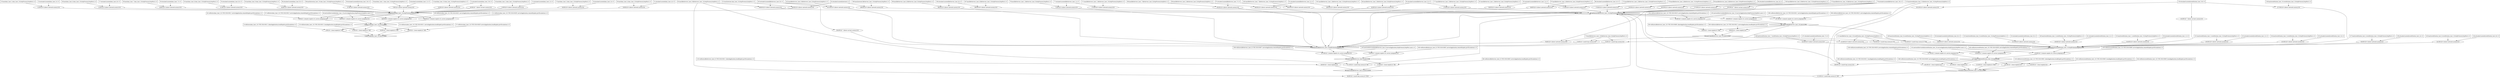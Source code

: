 digraph G {
t1 [label="1:execCode(dmz_host_10,root):0.9984",shape=diamond];
t2 [label="2:RULE 1 (local exploit):0.7987",shape=ellipse];
t3 [label="3:vulExists(dmz_host_10,'CVE-2016-0011',clientApplication,localExploit,privEscalation):1.0",shape=box];
t4 [label="4:execCode(dmz_host_10,user):0.9984",shape=diamond];
t5 [label="5:RULE 2 (remote exploit of a server program):0.8",shape=ellipse];
t6 [label="6:netAccess(dmz_host_10,httpProtocol,httpPort):1.0",shape=diamond];
t7 [label="7:RULE 6 (direct network access):0.8",shape=ellipse];
t8 [label="8:hacl(dmz_host_1,dmz_host_10,httpProtocol,httpPort):1.0",shape=box];
t9 [label="9:attackerLocated(dmz_host_1):1.0",shape=box];
t10 [label="10:RULE 6 (direct network access):0.8",shape=ellipse];
t11 [label="11:hacl(dmz_host_10,dmz_host_10,httpProtocol,httpPort):1.0",shape=box];
t12 [label="12:attackerLocated(dmz_host_10):1.0",shape=box];
t13 [label="13:RULE 6 (direct network access):0.8",shape=ellipse];
t14 [label="14:hacl(dmz_host_2,dmz_host_10,httpProtocol,httpPort):1.0",shape=box];
t15 [label="15:attackerLocated(dmz_host_2):1.0",shape=box];
t16 [label="16:RULE 6 (direct network access):0.8",shape=ellipse];
t17 [label="17:hacl(dmz_host_3,dmz_host_10,httpProtocol,httpPort):1.0",shape=box];
t18 [label="18:attackerLocated(dmz_host_3):1.0",shape=box];
t19 [label="19:RULE 6 (direct network access):0.8",shape=ellipse];
t20 [label="20:hacl(dmz_host_4,dmz_host_10,httpProtocol,httpPort):1.0",shape=box];
t21 [label="21:attackerLocated(dmz_host_4):1.0",shape=box];
t22 [label="22:RULE 6 (direct network access):0.8",shape=ellipse];
t23 [label="23:hacl(dmz_host_5,dmz_host_10,httpProtocol,httpPort):1.0",shape=box];
t24 [label="24:attackerLocated(dmz_host_5):1.0",shape=box];
t25 [label="25:RULE 6 (direct network access):0.8",shape=ellipse];
t26 [label="26:hacl(dmz_host_6,dmz_host_10,httpProtocol,httpPort):1.0",shape=box];
t27 [label="27:attackerLocated(dmz_host_6):1.0",shape=box];
t28 [label="28:RULE 6 (direct network access):0.8",shape=ellipse];
t29 [label="29:hacl(dmz_host_7,dmz_host_10,httpProtocol,httpPort):1.0",shape=box];
t30 [label="30:attackerLocated(dmz_host_7):1.0",shape=box];
t31 [label="31:RULE 6 (direct network access):0.8",shape=ellipse];
t32 [label="32:hacl(dmz_host_8,dmz_host_10,httpProtocol,httpPort):1.0",shape=box];
t33 [label="33:attackerLocated(dmz_host_8):1.0",shape=box];
t34 [label="34:RULE 6 (direct network access):0.8",shape=ellipse];
t35 [label="35:hacl(dmz_host_9,dmz_host_10,httpProtocol,httpPort):1.0",shape=box];
t36 [label="36:attackerLocated(dmz_host_9):1.0",shape=box];
t37 [label="37:RULE 6 (direct network access):0.8",shape=ellipse];
t38 [label="38:hacl(historian_host_10,dmz_host_10,httpProtocol,httpPort):1.0",shape=box];
t39 [label="39:attackerLocated(historian_host_10):1.0",shape=box];
t40 [label="40:RULE 6 (direct network access):0.8",shape=ellipse];
t41 [label="41:hacl(internet,dmz_host_10,httpProtocol,httpPort):1.0",shape=box];
t42 [label="42:attackerLocated(internet):1.0",shape=box];
t43 [label="43:RULE 7 (direct on-host access):0.8",shape=ellipse];
t44 [label="44:networkServiceInfo(dmz_host_10,serverApplication,httpProtocol,httpPort,user):1.0",shape=box];
t45 [label="45:vulExists(dmz_host_10,'CVE-2016-0011',serverApplication,remoteExploit,privEscalation):1.0",shape=box];
t46 [label="46:RULE 2 (remote exploit of a server program):0.8",shape=ellipse];
t47 [label="47:vulExists(dmz_host_10,'CVE-2016-0012',serverApplication,remoteExploit,privEscalation):1.0",shape=box];
t48 [label="48:RULE 2 (remote exploit of a server program):0.8",shape=ellipse];
t49 [label="49:vulExists(dmz_host_10,'CVE-2016-0022',serverApplication,remoteExploit,privEscalation):1.0",shape=box];
t50 [label="50:RULE 2 (remote exploit of a server program):0.8",shape=ellipse];
t51 [label="51:vulExists(dmz_host_10,'CVE-2016-0029',serverApplication,remoteExploit,privEscalation):1.0",shape=box];
t52 [label="52:RULE 1 (local exploit):0.7987",shape=ellipse];
t53 [label="53:vulExists(dmz_host_10,'CVE-2016-0011',localApplication,localExploit,privEscalation):1.0",shape=box];
t54 [label="54:RULE 1 (local exploit):0.7987",shape=ellipse];
t55 [label="55:vulExists(dmz_host_10,'CVE-2016-0011',serverApplication,localExploit,privEscalation):1.0",shape=box];
t56 [label="56:RULE 1 (local exploit):0.7987",shape=ellipse];
t57 [label="57:vulExists(dmz_host_10,'CVE-2016-0029',serverApplication,localExploit,privEscalation):1.0",shape=box];
t58 [label="58:execCode(fileServers_host_10,root):0.9587",shape=diamond];
t59 [label="59:RULE 1 (local exploit):0.7936",shape=ellipse];
t60 [label="60:vulExists(fileServers_host_10,'CVE-2016-0008',clientApplication,localExploit,privEscalation):1.0",shape=box];
t61 [label="61:execCode(fileServers_host_10,user):0.992",shape=diamond];
t62 [label="62:RULE 2 (remote exploit of a server program):0.8",shape=ellipse];
t63 [label="63:netAccess(fileServers_host_10,httpProtocol,httpPort):1.0",shape=diamond];
t64 [label="64:RULE 5 (multi-hop access):0.7629",shape=ellipse];
t65 [label="65:hacl(fileServers_host_9,fileServers_host_10,httpProtocol,httpPort):1.0",shape=box];
t66 [label="66:execCode(fileServers_host_9,root):0.9536",shape=diamond];
t67 [label="67:RULE 1 (local exploit):0.768",shape=ellipse];
t68 [label="68:vulExists(fileServers_host_9,'CVE-2016-0003',serverApplication,localExploit,privEscalation):1.0",shape=box];
t69 [label="69:execCode(fileServers_host_9,user):0.96",shape=diamond];
t70 [label="70:RULE 2 (remote exploit of a server program):0.8",shape=ellipse];
t71 [label="71:netAccess(fileServers_host_9,httpProtocol,httpPort):1.0",shape=diamond];
t72 [label="72:RULE 5 (multi-hop access):0.8",shape=ellipse];
t73 [label="73:hacl(fileServers_host_10,fileServers_host_9,httpProtocol,httpPort):1.0",shape=box];
t74 [label="74:RULE 5 (multi-hop access):0.8",shape=ellipse];
t75 [label="75:RULE 6 (direct network access):0.8",shape=ellipse];
t76 [label="76:hacl(fileServers_host_1,fileServers_host_9,httpProtocol,httpPort):1.0",shape=box];
t77 [label="77:attackerLocated(fileServers_host_1):1.0",shape=box];
t78 [label="78:RULE 6 (direct network access):0.8",shape=ellipse];
t79 [label="79:attackerLocated(fileServers_host_10):1.0",shape=box];
t80 [label="80:RULE 6 (direct network access):0.8",shape=ellipse];
t81 [label="81:hacl(fileServers_host_2,fileServers_host_9,httpProtocol,httpPort):1.0",shape=box];
t82 [label="82:attackerLocated(fileServers_host_2):1.0",shape=box];
t83 [label="83:RULE 6 (direct network access):0.8",shape=ellipse];
t84 [label="84:hacl(fileServers_host_3,fileServers_host_9,httpProtocol,httpPort):1.0",shape=box];
t85 [label="85:attackerLocated(fileServers_host_3):1.0",shape=box];
t86 [label="86:RULE 6 (direct network access):0.8",shape=ellipse];
t87 [label="87:hacl(fileServers_host_4,fileServers_host_9,httpProtocol,httpPort):1.0",shape=box];
t88 [label="88:attackerLocated(fileServers_host_4):1.0",shape=box];
t89 [label="89:RULE 6 (direct network access):0.8",shape=ellipse];
t90 [label="90:hacl(fileServers_host_5,fileServers_host_9,httpProtocol,httpPort):1.0",shape=box];
t91 [label="91:attackerLocated(fileServers_host_5):1.0",shape=box];
t92 [label="92:RULE 6 (direct network access):0.8",shape=ellipse];
t93 [label="93:hacl(fileServers_host_6,fileServers_host_9,httpProtocol,httpPort):1.0",shape=box];
t94 [label="94:attackerLocated(fileServers_host_6):1.0",shape=box];
t95 [label="95:RULE 6 (direct network access):0.8",shape=ellipse];
t96 [label="96:hacl(fileServers_host_7,fileServers_host_9,httpProtocol,httpPort):1.0",shape=box];
t97 [label="97:attackerLocated(fileServers_host_7):1.0",shape=box];
t98 [label="98:RULE 6 (direct network access):0.8",shape=ellipse];
t99 [label="99:hacl(fileServers_host_8,fileServers_host_9,httpProtocol,httpPort):1.0",shape=box];
t100 [label="100:attackerLocated(fileServers_host_8):1.0",shape=box];
t101 [label="101:RULE 6 (direct network access):0.8",shape=ellipse];
t102 [label="102:hacl(fileServers_host_9,fileServers_host_9,httpProtocol,httpPort):1.0",shape=box];
t103 [label="103:attackerLocated(fileServers_host_9):1.0",shape=box];
t104 [label="104:RULE 7 (direct on-host access):0.8",shape=ellipse];
t105 [label="105:networkServiceInfo(fileServers_host_9,serverApplication,httpProtocol,httpPort,user):1.0",shape=box];
t106 [label="106:vulExists(fileServers_host_9,'CVE-2016-0003',serverApplication,remoteExploit,privEscalation):1.0",shape=box];
t107 [label="107:RULE 2 (remote exploit of a server program):0.8",shape=ellipse];
t108 [label="108:vulExists(fileServers_host_9,'CVE-2016-0007',serverApplication,remoteExploit,privEscalation):1.0",shape=box];
t109 [label="109:RULE 1 (local exploit):0.8",shape=ellipse];
t110 [label="110:vulExists(fileServers_host_9,'CVE-2016-0011',clientApplication,localExploit,privEscalation):1.0",shape=box];
t111 [label="111:RULE 5 (multi-hop access):0.768",shape=ellipse];
t112 [label="112:RULE 5 (multi-hop access):0.7997",shape=ellipse];
t113 [label="113:hacl(workStation_host_10,fileServers_host_10,httpProtocol,httpPort):1.0",shape=box];
t114 [label="114:execCode(workStation_host_10,root):0.9997",shape=diamond];
t115 [label="115:RULE 1 (local exploit):0.7936",shape=ellipse];
t116 [label="116:vulExists(workStation_host_10,'CVE-2016-0002',clientApplication,localExploit,privEscalation):1.0",shape=box];
t117 [label="117:execCode(workStation_host_10,user):0.992",shape=diamond];
t118 [label="118:RULE 2 (remote exploit of a server program):0.8",shape=ellipse];
t119 [label="119:netAccess(workStation_host_10,httpProtocol,httpPort):1.0",shape=diamond];
t120 [label="120:RULE 5 (multi-hop access):0.767",shape=ellipse];
t121 [label="121:hacl(fileServers_host_10,workStation_host_10,httpProtocol,httpPort):1.0",shape=box];
t122 [label="122:RULE 5 (multi-hop access):0.7936",shape=ellipse];
t123 [label="123:RULE 6 (direct network access):0.8",shape=ellipse];
t124 [label="124:RULE 6 (direct network access):0.8",shape=ellipse];
t125 [label="125:hacl(workStation_host_1,workStation_host_10,httpProtocol,httpPort):1.0",shape=box];
t126 [label="126:attackerLocated(workStation_host_1):1.0",shape=box];
t127 [label="127:RULE 6 (direct network access):0.8",shape=ellipse];
t128 [label="128:hacl(workStation_host_10,workStation_host_10,httpProtocol,httpPort):1.0",shape=box];
t129 [label="129:attackerLocated(workStation_host_10):1.0",shape=box];
t130 [label="130:RULE 6 (direct network access):0.8",shape=ellipse];
t131 [label="131:hacl(workStation_host_2,workStation_host_10,httpProtocol,httpPort):1.0",shape=box];
t132 [label="132:attackerLocated(workStation_host_2):1.0",shape=box];
t133 [label="133:RULE 6 (direct network access):0.8",shape=ellipse];
t134 [label="134:hacl(workStation_host_3,workStation_host_10,httpProtocol,httpPort):1.0",shape=box];
t135 [label="135:attackerLocated(workStation_host_3):1.0",shape=box];
t136 [label="136:RULE 6 (direct network access):0.8",shape=ellipse];
t137 [label="137:hacl(workStation_host_4,workStation_host_10,httpProtocol,httpPort):1.0",shape=box];
t138 [label="138:attackerLocated(workStation_host_4):1.0",shape=box];
t139 [label="139:RULE 6 (direct network access):0.8",shape=ellipse];
t140 [label="140:hacl(workStation_host_5,workStation_host_10,httpProtocol,httpPort):1.0",shape=box];
t141 [label="141:attackerLocated(workStation_host_5):1.0",shape=box];
t142 [label="142:RULE 6 (direct network access):0.8",shape=ellipse];
t143 [label="143:hacl(workStation_host_6,workStation_host_10,httpProtocol,httpPort):1.0",shape=box];
t144 [label="144:attackerLocated(workStation_host_6):1.0",shape=box];
t145 [label="145:RULE 6 (direct network access):0.8",shape=ellipse];
t146 [label="146:hacl(workStation_host_7,workStation_host_10,httpProtocol,httpPort):1.0",shape=box];
t147 [label="147:attackerLocated(workStation_host_7):1.0",shape=box];
t148 [label="148:RULE 6 (direct network access):0.8",shape=ellipse];
t149 [label="149:hacl(workStation_host_8,workStation_host_10,httpProtocol,httpPort):1.0",shape=box];
t150 [label="150:attackerLocated(workStation_host_8):1.0",shape=box];
t151 [label="151:RULE 6 (direct network access):0.8",shape=ellipse];
t152 [label="152:hacl(workStation_host_9,workStation_host_10,httpProtocol,httpPort):1.0",shape=box];
t153 [label="153:attackerLocated(workStation_host_9):1.0",shape=box];
t154 [label="154:RULE 7 (direct on-host access):0.8",shape=ellipse];
t155 [label="155:networkServiceInfo(workStation_host_10,serverApplication,httpProtocol,httpPort,user):1.0",shape=box];
t156 [label="156:vulExists(workStation_host_10,'CVE-2016-0009',serverApplication,remoteExploit,privEscalation):1.0",shape=box];
t157 [label="157:RULE 2 (remote exploit of a server program):0.8",shape=ellipse];
t158 [label="158:vulExists(workStation_host_10,'CVE-2016-0029',serverApplication,remoteExploit,privEscalation):1.0",shape=box];
t159 [label="159:RULE 2 (remote exploit of a server program):0.8",shape=ellipse];
t160 [label="160:vulExists(workStation_host_10,'CVE-2016-0038',serverApplication,remoteExploit,privEscalation):1.0",shape=box];
t161 [label="161:RULE 1 (local exploit):0.8",shape=ellipse];
t162 [label="162:vulExists(workStation_host_10,'CVE-2016-0002',localApplication,localExploit,privEscalation):1.0",shape=box];
t163 [label="163:RULE 1 (local exploit):0.8",shape=ellipse];
t164 [label="164:vulExists(workStation_host_10,'CVE-2016-0003',localApplication,localExploit,privEscalation):1.0",shape=box];
t165 [label="165:RULE 1 (local exploit):0.8",shape=ellipse];
t166 [label="166:vulExists(workStation_host_10,'CVE-2016-0011',localApplication,localExploit,privEscalation):1.0",shape=box];
t167 [label="167:RULE 1 (local exploit):0.8",shape=ellipse];
t168 [label="168:vulExists(workStation_host_10,'CVE-2016-0029',serverApplication,localExploit,privEscalation):1.0",shape=box];
t169 [label="169:RULE 5 (multi-hop access):0.8",shape=ellipse];
t170 [label="170:RULE 6 (direct network access):0.8",shape=ellipse];
t171 [label="171:hacl(fileServers_host_1,fileServers_host_10,httpProtocol,httpPort):1.0",shape=box];
t172 [label="172:RULE 6 (direct network access):0.8",shape=ellipse];
t173 [label="173:hacl(fileServers_host_10,fileServers_host_10,httpProtocol,httpPort):1.0",shape=box];
t174 [label="174:RULE 6 (direct network access):0.8",shape=ellipse];
t175 [label="175:hacl(fileServers_host_2,fileServers_host_10,httpProtocol,httpPort):1.0",shape=box];
t176 [label="176:RULE 6 (direct network access):0.8",shape=ellipse];
t177 [label="177:hacl(fileServers_host_3,fileServers_host_10,httpProtocol,httpPort):1.0",shape=box];
t178 [label="178:RULE 6 (direct network access):0.8",shape=ellipse];
t179 [label="179:hacl(fileServers_host_4,fileServers_host_10,httpProtocol,httpPort):1.0",shape=box];
t180 [label="180:RULE 6 (direct network access):0.8",shape=ellipse];
t181 [label="181:hacl(fileServers_host_5,fileServers_host_10,httpProtocol,httpPort):1.0",shape=box];
t182 [label="182:RULE 6 (direct network access):0.8",shape=ellipse];
t183 [label="183:hacl(fileServers_host_6,fileServers_host_10,httpProtocol,httpPort):1.0",shape=box];
t184 [label="184:RULE 6 (direct network access):0.8",shape=ellipse];
t185 [label="185:hacl(fileServers_host_7,fileServers_host_10,httpProtocol,httpPort):1.0",shape=box];
t186 [label="186:RULE 6 (direct network access):0.8",shape=ellipse];
t187 [label="187:hacl(fileServers_host_8,fileServers_host_10,httpProtocol,httpPort):1.0",shape=box];
t188 [label="188:RULE 6 (direct network access):0.8",shape=ellipse];
t189 [label="189:RULE 6 (direct network access):0.8",shape=ellipse];
t190 [label="190:hacl(internet,fileServers_host_10,httpProtocol,httpPort):1.0",shape=box];
t191 [label="191:RULE 6 (direct network access):0.8",shape=ellipse];
t192 [label="192:RULE 7 (direct on-host access):0.8",shape=ellipse];
t193 [label="193:networkServiceInfo(fileServers_host_10,serverApplication,httpProtocol,httpPort,user):1.0",shape=box];
t194 [label="194:vulExists(fileServers_host_10,'CVE-2016-0010',serverApplication,remoteExploit,privEscalation):1.0",shape=box];
t195 [label="195:RULE 2 (remote exploit of a server program):0.8",shape=ellipse];
t196 [label="196:vulExists(fileServers_host_10,'CVE-2016-0011',serverApplication,remoteExploit,privEscalation):1.0",shape=box];
t197 [label="197:RULE 2 (remote exploit of a server program):0.8",shape=ellipse];
t198 [label="198:vulExists(fileServers_host_10,'CVE-2016-0012',serverApplication,remoteExploit,privEscalation):1.0",shape=box];
t199 [label="199:RULE 1 (local exploit):0.8",shape=ellipse];
t200 [label="200:vulExists(fileServers_host_10,'CVE-2016-0011',serverApplication,localExploit,privEscalation):1.0",shape=box];
t3 -> t2;
t8 -> t7;
t9 -> t7;
t7 -> t6;
t11 -> t10;
t12 -> t10;
t10 -> t6;
t14 -> t13;
t15 -> t13;
t13 -> t6;
t17 -> t16;
t18 -> t16;
t16 -> t6;
t20 -> t19;
t21 -> t19;
t19 -> t6;
t23 -> t22;
t24 -> t22;
t22 -> t6;
t26 -> t25;
t27 -> t25;
t25 -> t6;
t29 -> t28;
t30 -> t28;
t28 -> t6;
t32 -> t31;
t33 -> t31;
t31 -> t6;
t35 -> t34;
t36 -> t34;
t34 -> t6;
t38 -> t37;
t39 -> t37;
t37 -> t6;
t41 -> t40;
t42 -> t40;
t40 -> t6;
t12 -> t43;
t43 -> t6;
t6 -> t5;
t44 -> t5;
t45 -> t5;
t5 -> t4;
t6 -> t46;
t44 -> t46;
t47 -> t46;
t46 -> t4;
t6 -> t48;
t44 -> t48;
t49 -> t48;
t48 -> t4;
t6 -> t50;
t44 -> t50;
t51 -> t50;
t50 -> t4;
t4 -> t2;
t2 -> t1;
t53 -> t52;
t4 -> t52;
t52 -> t1;
t55 -> t54;
t4 -> t54;
t54 -> t1;
t57 -> t56;
t4 -> t56;
t56 -> t1;
t60 -> t59;
t65 -> t64;
t68 -> t67;
t73 -> t72;
t58 -> t72;
t72 -> t71;
t73 -> t74;
t61 -> t74;
t74 -> t71;
t76 -> t75;
t77 -> t75;
t75 -> t71;
t73 -> t78;
t79 -> t78;
t78 -> t71;
t81 -> t80;
t82 -> t80;
t80 -> t71;
t84 -> t83;
t85 -> t83;
t83 -> t71;
t87 -> t86;
t88 -> t86;
t86 -> t71;
t90 -> t89;
t91 -> t89;
t89 -> t71;
t93 -> t92;
t94 -> t92;
t92 -> t71;
t96 -> t95;
t97 -> t95;
t95 -> t71;
t99 -> t98;
t100 -> t98;
t98 -> t71;
t102 -> t101;
t103 -> t101;
t101 -> t71;
t103 -> t104;
t104 -> t71;
t71 -> t70;
t105 -> t70;
t106 -> t70;
t70 -> t69;
t71 -> t107;
t105 -> t107;
t108 -> t107;
t107 -> t69;
t69 -> t67;
t67 -> t66;
t110 -> t109;
t69 -> t109;
t109 -> t66;
t66 -> t64;
t64 -> t63;
t65 -> t111;
t69 -> t111;
t111 -> t63;
t113 -> t112;
t116 -> t115;
t121 -> t120;
t58 -> t120;
t120 -> t119;
t121 -> t122;
t61 -> t122;
t122 -> t119;
t121 -> t123;
t79 -> t123;
t123 -> t119;
t125 -> t124;
t126 -> t124;
t124 -> t119;
t128 -> t127;
t129 -> t127;
t127 -> t119;
t131 -> t130;
t132 -> t130;
t130 -> t119;
t134 -> t133;
t135 -> t133;
t133 -> t119;
t137 -> t136;
t138 -> t136;
t136 -> t119;
t140 -> t139;
t141 -> t139;
t139 -> t119;
t143 -> t142;
t144 -> t142;
t142 -> t119;
t146 -> t145;
t147 -> t145;
t145 -> t119;
t149 -> t148;
t150 -> t148;
t148 -> t119;
t152 -> t151;
t153 -> t151;
t151 -> t119;
t129 -> t154;
t154 -> t119;
t119 -> t118;
t155 -> t118;
t156 -> t118;
t118 -> t117;
t119 -> t157;
t155 -> t157;
t158 -> t157;
t157 -> t117;
t119 -> t159;
t155 -> t159;
t160 -> t159;
t159 -> t117;
t117 -> t115;
t115 -> t114;
t162 -> t161;
t117 -> t161;
t161 -> t114;
t164 -> t163;
t117 -> t163;
t163 -> t114;
t166 -> t165;
t117 -> t165;
t165 -> t114;
t168 -> t167;
t117 -> t167;
t167 -> t114;
t114 -> t112;
t112 -> t63;
t113 -> t169;
t117 -> t169;
t169 -> t63;
t171 -> t170;
t77 -> t170;
t170 -> t63;
t173 -> t172;
t79 -> t172;
t172 -> t63;
t175 -> t174;
t82 -> t174;
t174 -> t63;
t177 -> t176;
t85 -> t176;
t176 -> t63;
t179 -> t178;
t88 -> t178;
t178 -> t63;
t181 -> t180;
t91 -> t180;
t180 -> t63;
t183 -> t182;
t94 -> t182;
t182 -> t63;
t185 -> t184;
t97 -> t184;
t184 -> t63;
t187 -> t186;
t100 -> t186;
t186 -> t63;
t65 -> t188;
t103 -> t188;
t188 -> t63;
t190 -> t189;
t42 -> t189;
t189 -> t63;
t113 -> t191;
t129 -> t191;
t191 -> t63;
t79 -> t192;
t192 -> t63;
t63 -> t62;
t193 -> t62;
t194 -> t62;
t62 -> t61;
t63 -> t195;
t193 -> t195;
t196 -> t195;
t195 -> t61;
t63 -> t197;
t193 -> t197;
t198 -> t197;
t197 -> t61;
t61 -> t59;
t59 -> t58;
t200 -> t199;
t61 -> t199;
t199 -> t58;
}

